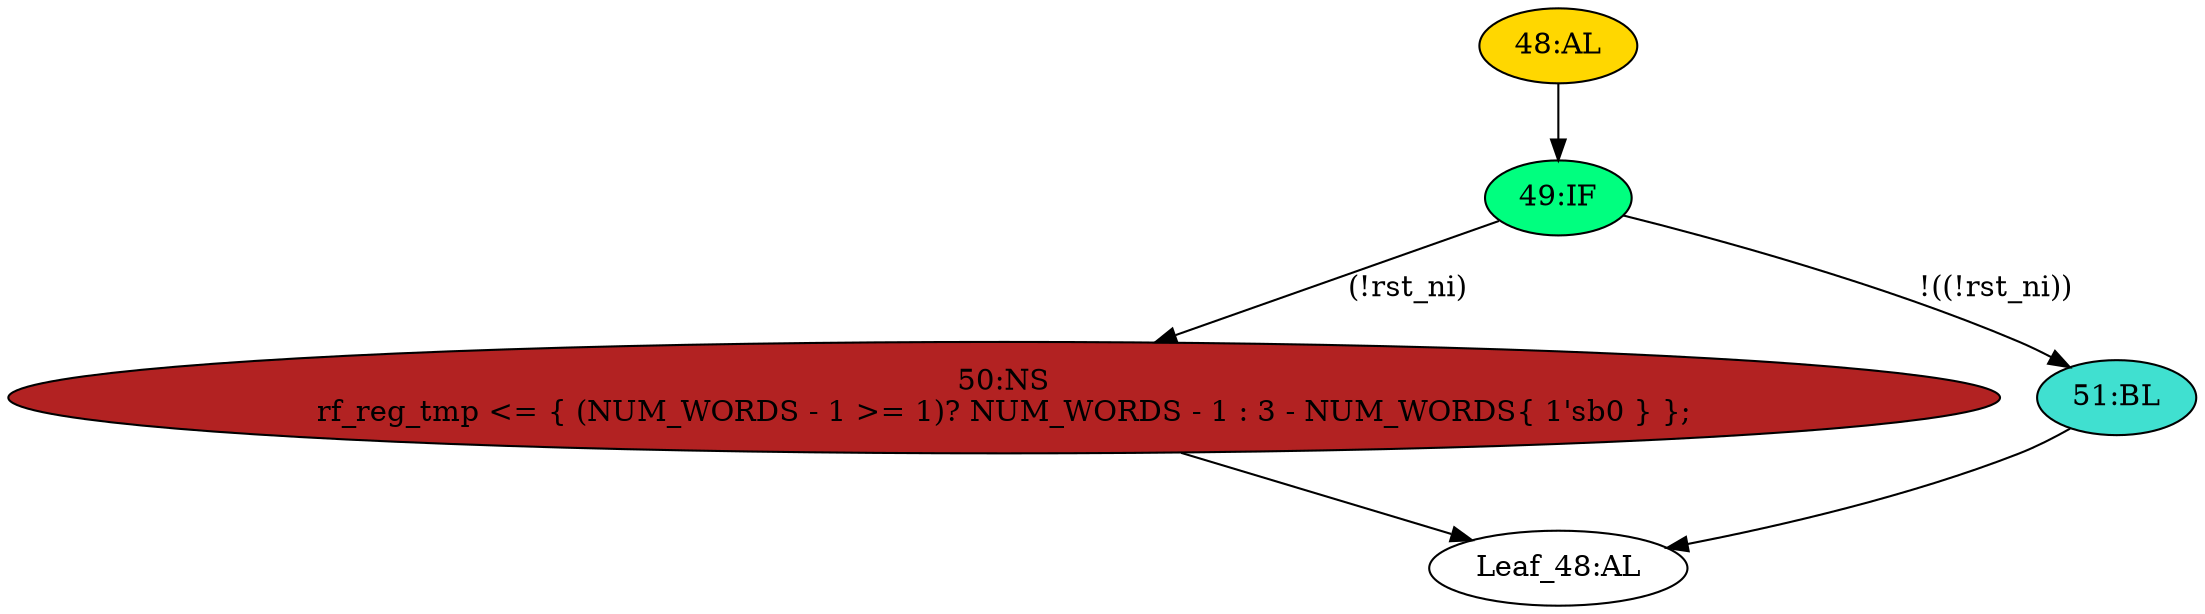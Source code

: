 strict digraph "" {
	node [label="\N"];
	"48:AL"	 [ast="<pyverilog.vparser.ast.Always object at 0x7f2237101cd0>",
		clk_sens=True,
		fillcolor=gold,
		label="48:AL",
		sens="['clk_i', 'rst_ni']",
		statements="[]",
		style=filled,
		typ=Always,
		use_var="['rst_ni', 'NUM_WORDS']"];
	"49:IF"	 [ast="<pyverilog.vparser.ast.IfStatement object at 0x7f2237101c50>",
		fillcolor=springgreen,
		label="49:IF",
		statements="[]",
		style=filled,
		typ=IfStatement];
	"48:AL" -> "49:IF"	 [cond="[]",
		lineno=None];
	"50:NS"	 [ast="<pyverilog.vparser.ast.NonblockingSubstitution object at 0x7f2237107fd0>",
		fillcolor=firebrick,
		label="50:NS
rf_reg_tmp <= { (NUM_WORDS - 1 >= 1)? NUM_WORDS - 1 : 3 - NUM_WORDS{ 1'sb0 } };",
		statements="[<pyverilog.vparser.ast.NonblockingSubstitution object at 0x7f2237107fd0>]",
		style=filled,
		typ=NonblockingSubstitution];
	"49:IF" -> "50:NS"	 [cond="['rst_ni']",
		label="(!rst_ni)",
		lineno=49];
	"51:BL"	 [ast="<pyverilog.vparser.ast.Block object at 0x7f2237101ed0>",
		fillcolor=turquoise,
		label="51:BL",
		statements="[]",
		style=filled,
		typ=Block];
	"49:IF" -> "51:BL"	 [cond="['rst_ni']",
		label="!((!rst_ni))",
		lineno=49];
	"Leaf_48:AL"	 [def_var="['rf_reg_tmp']",
		label="Leaf_48:AL"];
	"50:NS" -> "Leaf_48:AL"	 [cond="[]",
		lineno=None];
	"51:BL" -> "Leaf_48:AL"	 [cond="[]",
		lineno=None];
}
